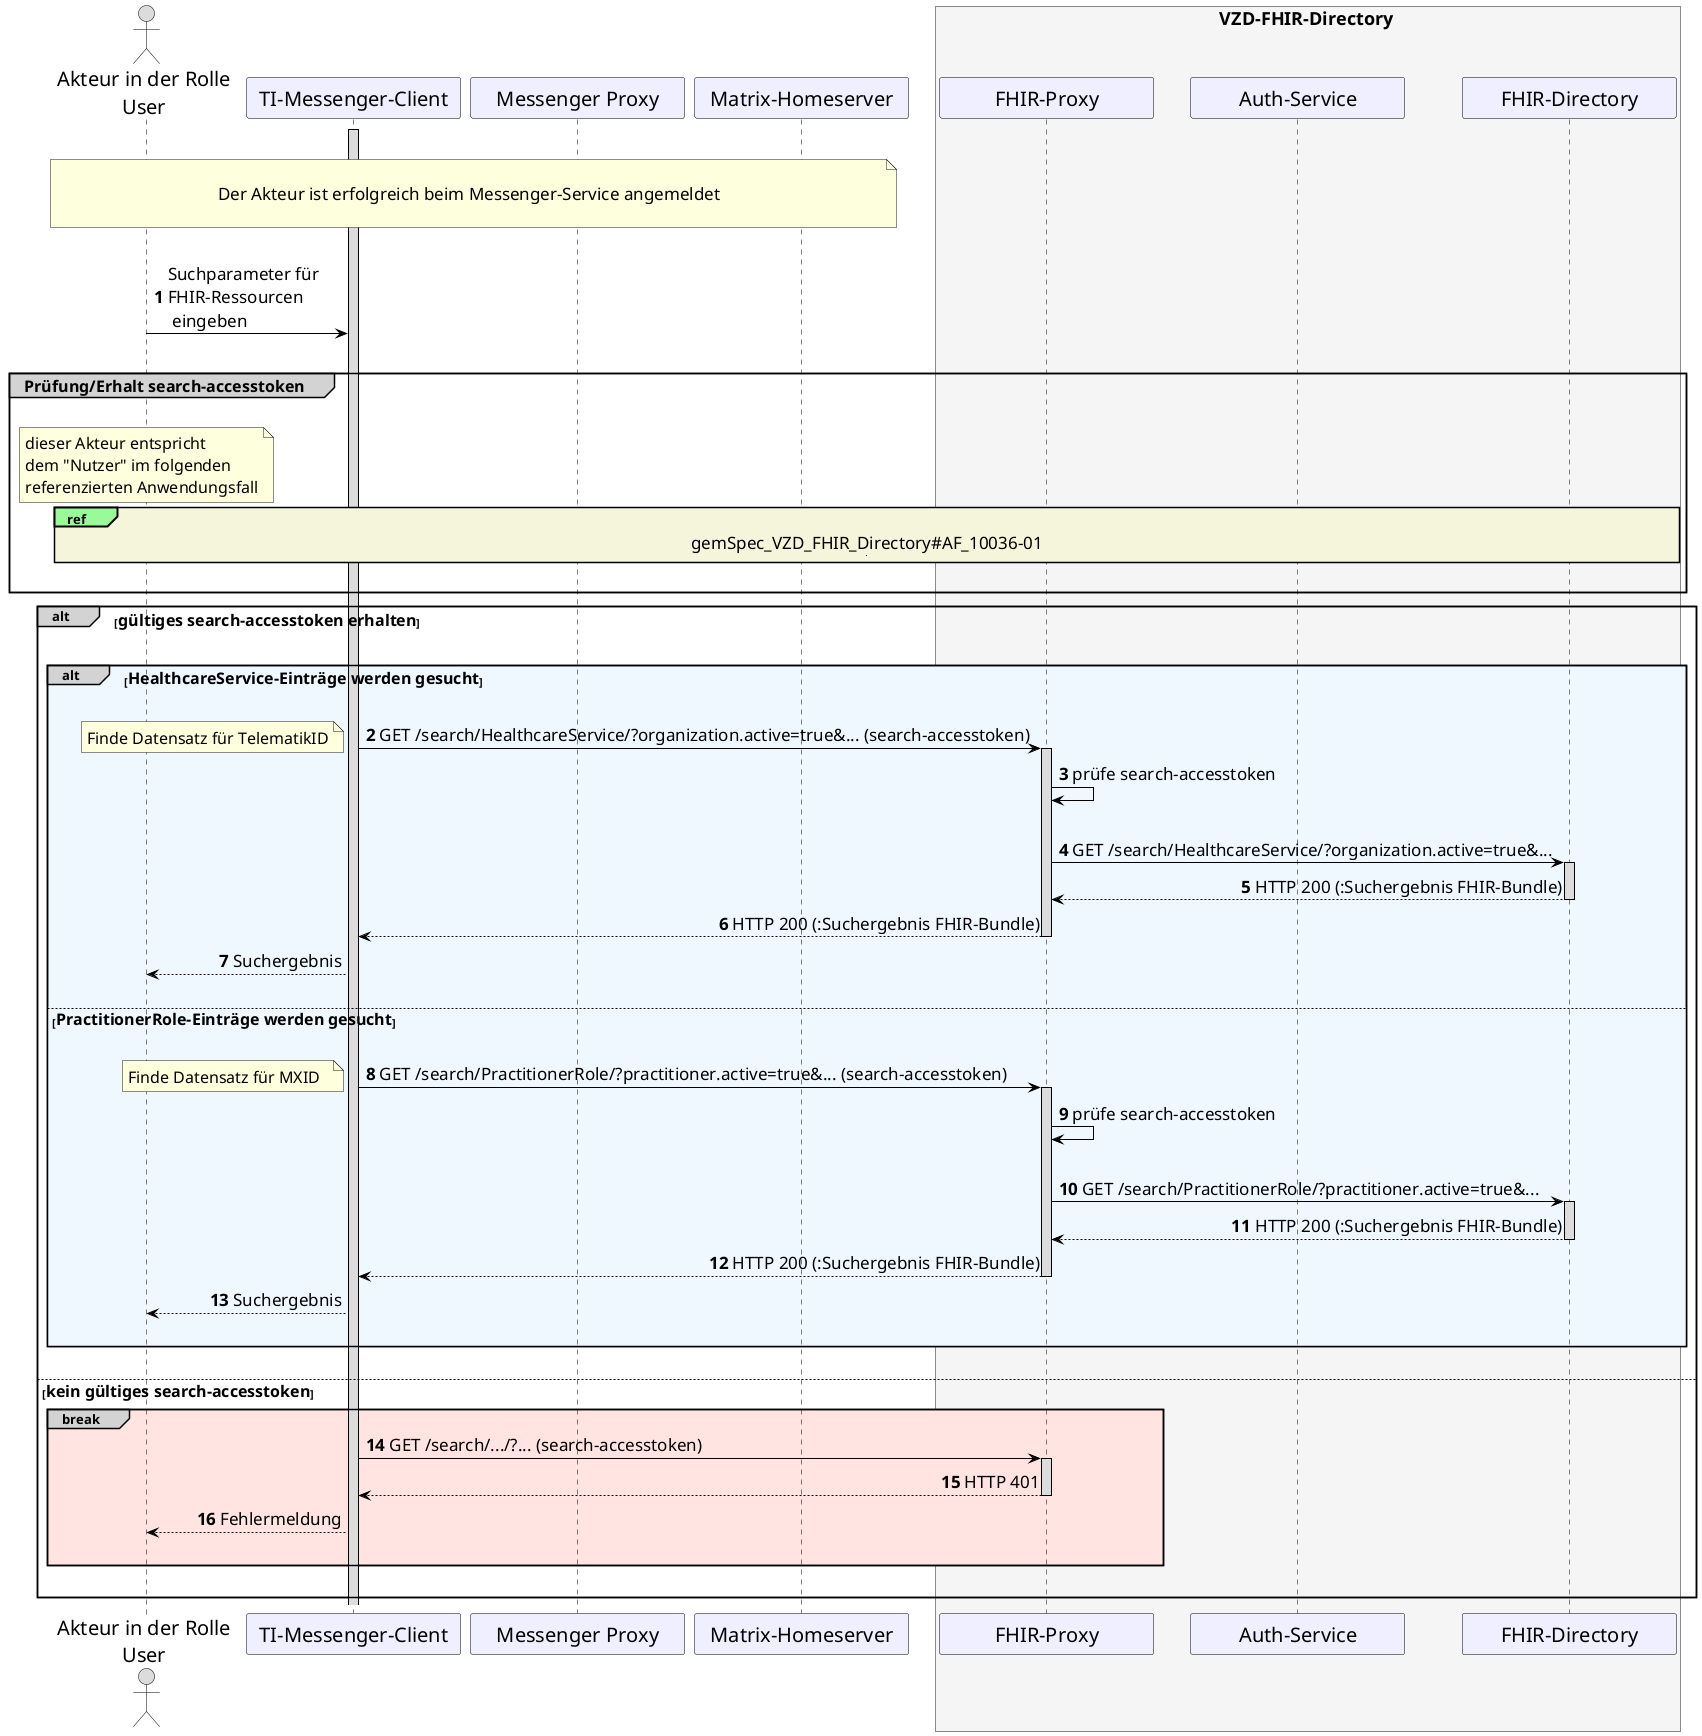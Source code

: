 @startuml
skinparam sequenceMessageAlign direction
skinparam minClassWidth 200
skinparam BoxPadding 1
skinparam sequenceReferenceHeaderBackgroundColor palegreen
skinparam sequenceReferenceBackgroundColor Beige
scale max 2048 width

skinparam sequence {
ArrowColor black
ArrowFontSize 17
ActorBorderColor black
LifeLineBorderColor black
LifeLineBackgroundColor Gainsboro

ParticipantBorderColor Motivation
ParticipantBackgroundColor Motivation
ParticipantFontSize 20
ParticipantFontColor black
ParticipantBorderColor Black
ParticipantBackgroundColor MOTIVATION

ActorBackgroundColor Gainsboro
ActorFontColor black
ActorFontSize 20
}

autonumber

actor U as "Akteur in der Rolle\nUser"
participant cl as "TI-Messenger-Client"
participant mp as "Messenger Proxy"
participant hs as "Matrix-Homeserver"
box <size:18>VZD-FHIR-Directory</size> #WhiteSmoke
  participant fp as "FHIR-Proxy"
  participant au as "Auth-Service"
  participant fd as "FHIR-Directory"
end box

|||
note over U, hs: \n<size:17>Der Akteur ist erfolgreich beim Messenger-Service angemeldet</size>\n
|||
activate cl
U->cl:Suchparameter für \nFHIR-Ressourcen \n eingeben
|||
group#LightGrey <size:16>Prüfung/Erhalt search-accesstoken</size>
  |||
  note over U
  <size:16>dieser Akteur entspricht</size>
  <size:16>dem "Nutzer" im folgenden</size>
  <size:16>referenzierten Anwendungsfall</size>
  end note
  ref over U, cl, mp, hs, fp, au, fd
  <size:17>gemSpec_VZD_FHIR_Directory#AF_10036-01</size>
  |||
  end ref
  |||
end group

alt#LightGrey <size:16>gültiges search-accesstoken erhalten</size>
|||
  alt#LightGrey #AliceBlue <size:16>HealthcareService-Einträge werden gesucht</size>
    |||
    cl->fp: GET /search/HealthcareService/?organization.active=true&... (search-accesstoken)
    note left
    <size:16>Finde Datensatz für TelematikID</size>
    end note
    activate fp
    fp->fp: prüfe search-accesstoken
    |||
    fp->fd: GET /search/HealthcareService/?organization.active=true&...
    activate fd
    fd-->fp: HTTP 200 (:Suchergebnis FHIR-Bundle)
      deactivate fd
    fp-->cl: HTTP 200 (:Suchergebnis FHIR-Bundle)
    deactivate fp
    cl-->U: Suchergebnis
    |||
  else <size:16>PractitionerRole-Einträge werden gesucht</size>
    |||
    cl->fp: GET /search/PractitionerRole/?practitioner.active=true&... (search-accesstoken)
    note left
    <size:16>Finde Datensatz für MXID</size>
    end note
    activate fp
    fp->fp: prüfe search-accesstoken
    |||
    fp->fd: GET /search/PractitionerRole/?practitioner.active=true&...
    activate fd
    fd-->fp: HTTP 200 (:Suchergebnis FHIR-Bundle)
      deactivate fd
    fp-->cl: HTTP 200 (:Suchergebnis FHIR-Bundle)
    deactivate fp
    cl-->U: Suchergebnis
    |||
  end
|||
else <size:16>kein gültiges search-accesstoken</size>
  break#LightGrey #MistyRose
    cl->fp++: GET /search/.../?... (search-accesstoken)
    fp-->cl--: HTTP 401
    cl-->U: Fehlermeldung
  |||
  end
|||
end

@enduml
